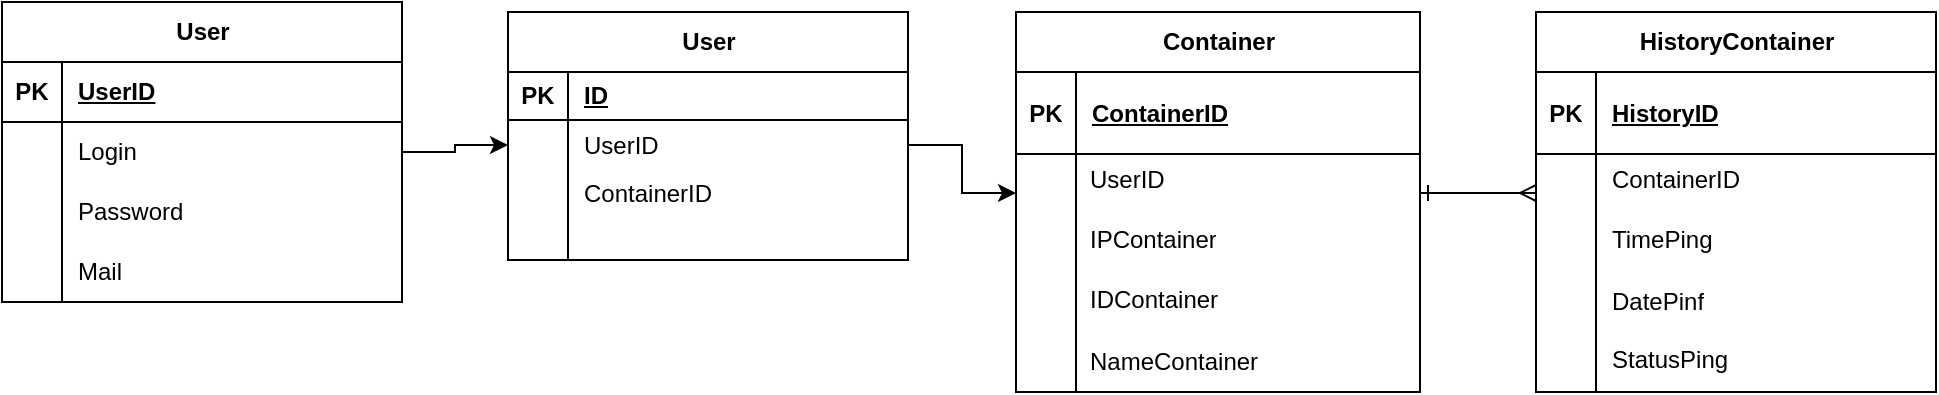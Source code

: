 <mxfile version="26.0.11">
  <diagram name="Страница — 1" id="xcd6TNOF-dEfSjQ2W45v">
    <mxGraphModel dx="1949" dy="761" grid="1" gridSize="13" guides="1" tooltips="1" connect="1" arrows="1" fold="1" page="1" pageScale="1" pageWidth="827" pageHeight="1169" math="0" shadow="0">
      <root>
        <mxCell id="0" />
        <mxCell id="1" parent="0" />
        <mxCell id="_4w8fBK6TrAh7xcXZxRu-2" value="User" style="shape=table;startSize=30;container=1;collapsible=1;childLayout=tableLayout;fixedRows=1;rowLines=0;fontStyle=1;align=center;resizeLast=1;html=1;" parent="1" vertex="1">
          <mxGeometry x="-39" y="100" width="200" height="150" as="geometry" />
        </mxCell>
        <mxCell id="_4w8fBK6TrAh7xcXZxRu-3" value="" style="shape=tableRow;horizontal=0;startSize=0;swimlaneHead=0;swimlaneBody=0;fillColor=none;collapsible=0;dropTarget=0;points=[[0,0.5],[1,0.5]];portConstraint=eastwest;top=0;left=0;right=0;bottom=1;" parent="_4w8fBK6TrAh7xcXZxRu-2" vertex="1">
          <mxGeometry y="30" width="200" height="30" as="geometry" />
        </mxCell>
        <mxCell id="_4w8fBK6TrAh7xcXZxRu-4" value="PK" style="shape=partialRectangle;connectable=0;fillColor=none;top=0;left=0;bottom=0;right=0;fontStyle=1;overflow=hidden;whiteSpace=wrap;html=1;" parent="_4w8fBK6TrAh7xcXZxRu-3" vertex="1">
          <mxGeometry width="30" height="30" as="geometry">
            <mxRectangle width="30" height="30" as="alternateBounds" />
          </mxGeometry>
        </mxCell>
        <mxCell id="_4w8fBK6TrAh7xcXZxRu-5" value="UserID" style="shape=partialRectangle;connectable=0;fillColor=none;top=0;left=0;bottom=0;right=0;align=left;spacingLeft=6;fontStyle=5;overflow=hidden;whiteSpace=wrap;html=1;" parent="_4w8fBK6TrAh7xcXZxRu-3" vertex="1">
          <mxGeometry x="30" width="170" height="30" as="geometry">
            <mxRectangle width="170" height="30" as="alternateBounds" />
          </mxGeometry>
        </mxCell>
        <mxCell id="_4w8fBK6TrAh7xcXZxRu-6" value="" style="shape=tableRow;horizontal=0;startSize=0;swimlaneHead=0;swimlaneBody=0;fillColor=none;collapsible=0;dropTarget=0;points=[[0,0.5],[1,0.5]];portConstraint=eastwest;top=0;left=0;right=0;bottom=0;" parent="_4w8fBK6TrAh7xcXZxRu-2" vertex="1">
          <mxGeometry y="60" width="200" height="30" as="geometry" />
        </mxCell>
        <mxCell id="_4w8fBK6TrAh7xcXZxRu-7" value="" style="shape=partialRectangle;connectable=0;fillColor=none;top=0;left=0;bottom=0;right=0;editable=1;overflow=hidden;whiteSpace=wrap;html=1;" parent="_4w8fBK6TrAh7xcXZxRu-6" vertex="1">
          <mxGeometry width="30" height="30" as="geometry">
            <mxRectangle width="30" height="30" as="alternateBounds" />
          </mxGeometry>
        </mxCell>
        <mxCell id="_4w8fBK6TrAh7xcXZxRu-8" value="Login" style="shape=partialRectangle;connectable=0;fillColor=none;top=0;left=0;bottom=0;right=0;align=left;spacingLeft=6;overflow=hidden;whiteSpace=wrap;html=1;" parent="_4w8fBK6TrAh7xcXZxRu-6" vertex="1">
          <mxGeometry x="30" width="170" height="30" as="geometry">
            <mxRectangle width="170" height="30" as="alternateBounds" />
          </mxGeometry>
        </mxCell>
        <mxCell id="_4w8fBK6TrAh7xcXZxRu-9" value="" style="shape=tableRow;horizontal=0;startSize=0;swimlaneHead=0;swimlaneBody=0;fillColor=none;collapsible=0;dropTarget=0;points=[[0,0.5],[1,0.5]];portConstraint=eastwest;top=0;left=0;right=0;bottom=0;" parent="_4w8fBK6TrAh7xcXZxRu-2" vertex="1">
          <mxGeometry y="90" width="200" height="30" as="geometry" />
        </mxCell>
        <mxCell id="_4w8fBK6TrAh7xcXZxRu-10" value="" style="shape=partialRectangle;connectable=0;fillColor=none;top=0;left=0;bottom=0;right=0;editable=1;overflow=hidden;whiteSpace=wrap;html=1;" parent="_4w8fBK6TrAh7xcXZxRu-9" vertex="1">
          <mxGeometry width="30" height="30" as="geometry">
            <mxRectangle width="30" height="30" as="alternateBounds" />
          </mxGeometry>
        </mxCell>
        <mxCell id="_4w8fBK6TrAh7xcXZxRu-11" value="Password" style="shape=partialRectangle;connectable=0;fillColor=none;top=0;left=0;bottom=0;right=0;align=left;spacingLeft=6;overflow=hidden;whiteSpace=wrap;html=1;" parent="_4w8fBK6TrAh7xcXZxRu-9" vertex="1">
          <mxGeometry x="30" width="170" height="30" as="geometry">
            <mxRectangle width="170" height="30" as="alternateBounds" />
          </mxGeometry>
        </mxCell>
        <mxCell id="_4w8fBK6TrAh7xcXZxRu-12" value="" style="shape=tableRow;horizontal=0;startSize=0;swimlaneHead=0;swimlaneBody=0;fillColor=none;collapsible=0;dropTarget=0;points=[[0,0.5],[1,0.5]];portConstraint=eastwest;top=0;left=0;right=0;bottom=0;" parent="_4w8fBK6TrAh7xcXZxRu-2" vertex="1">
          <mxGeometry y="120" width="200" height="30" as="geometry" />
        </mxCell>
        <mxCell id="_4w8fBK6TrAh7xcXZxRu-13" value="" style="shape=partialRectangle;connectable=0;fillColor=none;top=0;left=0;bottom=0;right=0;editable=1;overflow=hidden;whiteSpace=wrap;html=1;" parent="_4w8fBK6TrAh7xcXZxRu-12" vertex="1">
          <mxGeometry width="30" height="30" as="geometry">
            <mxRectangle width="30" height="30" as="alternateBounds" />
          </mxGeometry>
        </mxCell>
        <mxCell id="_4w8fBK6TrAh7xcXZxRu-14" value="Mail" style="shape=partialRectangle;connectable=0;fillColor=none;top=0;left=0;bottom=0;right=0;align=left;spacingLeft=6;overflow=hidden;whiteSpace=wrap;html=1;" parent="_4w8fBK6TrAh7xcXZxRu-12" vertex="1">
          <mxGeometry x="30" width="170" height="30" as="geometry">
            <mxRectangle width="170" height="30" as="alternateBounds" />
          </mxGeometry>
        </mxCell>
        <mxCell id="_4w8fBK6TrAh7xcXZxRu-15" value="Container" style="shape=table;startSize=30;container=1;collapsible=1;childLayout=tableLayout;fixedRows=0;rowLines=0;fontStyle=1;align=center;resizeLast=1;html=1;columnLines=1;resizeLastRow=0;" parent="1" vertex="1">
          <mxGeometry x="468" y="105" width="202" height="190" as="geometry" />
        </mxCell>
        <mxCell id="_4w8fBK6TrAh7xcXZxRu-16" value="" style="shape=tableRow;horizontal=0;startSize=0;swimlaneHead=0;swimlaneBody=0;fillColor=none;collapsible=0;dropTarget=0;points=[[0,0.5],[1,0.5]];portConstraint=eastwest;top=0;left=0;right=0;bottom=1;" parent="_4w8fBK6TrAh7xcXZxRu-15" vertex="1">
          <mxGeometry y="30" width="202" height="41" as="geometry" />
        </mxCell>
        <mxCell id="_4w8fBK6TrAh7xcXZxRu-17" value="PK" style="shape=partialRectangle;connectable=0;fillColor=none;top=0;left=0;bottom=0;right=0;fontStyle=1;overflow=hidden;whiteSpace=wrap;html=1;" parent="_4w8fBK6TrAh7xcXZxRu-16" vertex="1">
          <mxGeometry width="30" height="41" as="geometry">
            <mxRectangle width="30" height="41" as="alternateBounds" />
          </mxGeometry>
        </mxCell>
        <mxCell id="_4w8fBK6TrAh7xcXZxRu-18" value="ContainerID" style="shape=partialRectangle;connectable=0;fillColor=none;top=0;left=0;bottom=0;right=0;align=left;spacingLeft=6;fontStyle=5;overflow=hidden;whiteSpace=wrap;html=1;" parent="_4w8fBK6TrAh7xcXZxRu-16" vertex="1">
          <mxGeometry x="30" width="172" height="41" as="geometry">
            <mxRectangle width="172" height="41" as="alternateBounds" />
          </mxGeometry>
        </mxCell>
        <mxCell id="_4w8fBK6TrAh7xcXZxRu-19" value="" style="shape=tableRow;horizontal=0;startSize=0;swimlaneHead=0;swimlaneBody=0;fillColor=none;collapsible=0;dropTarget=0;points=[[0,0.5],[1,0.5]];portConstraint=eastwest;top=0;left=0;right=0;bottom=0;" parent="_4w8fBK6TrAh7xcXZxRu-15" vertex="1">
          <mxGeometry y="71" width="202" height="39" as="geometry" />
        </mxCell>
        <mxCell id="_4w8fBK6TrAh7xcXZxRu-20" value="" style="shape=partialRectangle;connectable=0;fillColor=none;top=0;left=0;bottom=0;right=0;editable=1;overflow=hidden;whiteSpace=wrap;html=1;" parent="_4w8fBK6TrAh7xcXZxRu-19" vertex="1">
          <mxGeometry width="30" height="39" as="geometry">
            <mxRectangle width="30" height="39" as="alternateBounds" />
          </mxGeometry>
        </mxCell>
        <mxCell id="_4w8fBK6TrAh7xcXZxRu-21" value="" style="shape=partialRectangle;connectable=0;fillColor=none;top=0;left=0;bottom=0;right=0;align=left;spacingLeft=6;overflow=hidden;whiteSpace=wrap;html=1;" parent="_4w8fBK6TrAh7xcXZxRu-19" vertex="1">
          <mxGeometry x="30" width="172" height="39" as="geometry">
            <mxRectangle width="172" height="39" as="alternateBounds" />
          </mxGeometry>
        </mxCell>
        <mxCell id="_4w8fBK6TrAh7xcXZxRu-22" value="" style="shape=tableRow;horizontal=0;startSize=0;swimlaneHead=0;swimlaneBody=0;fillColor=none;collapsible=0;dropTarget=0;points=[[0,0.5],[1,0.5]];portConstraint=eastwest;top=0;left=0;right=0;bottom=0;" parent="_4w8fBK6TrAh7xcXZxRu-15" vertex="1">
          <mxGeometry y="110" width="202" height="41" as="geometry" />
        </mxCell>
        <mxCell id="_4w8fBK6TrAh7xcXZxRu-23" value="" style="shape=partialRectangle;connectable=0;fillColor=none;top=0;left=0;bottom=0;right=0;editable=1;overflow=hidden;whiteSpace=wrap;html=1;" parent="_4w8fBK6TrAh7xcXZxRu-22" vertex="1">
          <mxGeometry width="30" height="41" as="geometry">
            <mxRectangle width="30" height="41" as="alternateBounds" />
          </mxGeometry>
        </mxCell>
        <mxCell id="_4w8fBK6TrAh7xcXZxRu-24" value="" style="shape=partialRectangle;connectable=0;fillColor=none;top=0;left=0;bottom=0;right=0;align=left;spacingLeft=6;overflow=hidden;whiteSpace=wrap;html=1;" parent="_4w8fBK6TrAh7xcXZxRu-22" vertex="1">
          <mxGeometry x="30" width="172" height="41" as="geometry">
            <mxRectangle width="172" height="41" as="alternateBounds" />
          </mxGeometry>
        </mxCell>
        <mxCell id="_4w8fBK6TrAh7xcXZxRu-25" value="" style="shape=tableRow;horizontal=0;startSize=0;swimlaneHead=0;swimlaneBody=0;fillColor=none;collapsible=0;dropTarget=0;points=[[0,0.5],[1,0.5]];portConstraint=eastwest;top=0;left=0;right=0;bottom=0;" parent="_4w8fBK6TrAh7xcXZxRu-15" vertex="1">
          <mxGeometry y="151" width="202" height="39" as="geometry" />
        </mxCell>
        <mxCell id="_4w8fBK6TrAh7xcXZxRu-26" value="" style="shape=partialRectangle;connectable=0;fillColor=none;top=0;left=0;bottom=0;right=0;editable=1;overflow=hidden;whiteSpace=wrap;html=1;" parent="_4w8fBK6TrAh7xcXZxRu-25" vertex="1">
          <mxGeometry width="30" height="39" as="geometry">
            <mxRectangle width="30" height="39" as="alternateBounds" />
          </mxGeometry>
        </mxCell>
        <mxCell id="_4w8fBK6TrAh7xcXZxRu-27" value="" style="shape=partialRectangle;connectable=0;fillColor=none;top=0;left=0;bottom=0;right=0;align=left;spacingLeft=6;overflow=hidden;whiteSpace=wrap;html=1;" parent="_4w8fBK6TrAh7xcXZxRu-25" vertex="1">
          <mxGeometry x="30" width="172" height="39" as="geometry">
            <mxRectangle width="172" height="39" as="alternateBounds" />
          </mxGeometry>
        </mxCell>
        <mxCell id="_4w8fBK6TrAh7xcXZxRu-47" value="UserID" style="shape=partialRectangle;connectable=0;fillColor=none;top=0;left=0;bottom=0;right=0;align=left;spacingLeft=6;overflow=hidden;whiteSpace=wrap;html=1;" parent="1" vertex="1">
          <mxGeometry x="497" y="174" width="170" height="30" as="geometry">
            <mxRectangle width="170" height="30" as="alternateBounds" />
          </mxGeometry>
        </mxCell>
        <mxCell id="_4w8fBK6TrAh7xcXZxRu-48" value="IPContainer" style="shape=partialRectangle;connectable=0;fillColor=none;top=0;left=0;bottom=0;right=0;align=left;spacingLeft=6;overflow=hidden;whiteSpace=wrap;html=1;" parent="1" vertex="1">
          <mxGeometry x="497" y="204" width="170" height="30" as="geometry">
            <mxRectangle width="170" height="30" as="alternateBounds" />
          </mxGeometry>
        </mxCell>
        <mxCell id="_4w8fBK6TrAh7xcXZxRu-49" value="IDContainer" style="shape=partialRectangle;connectable=0;fillColor=none;top=0;left=0;bottom=0;right=0;align=left;spacingLeft=6;overflow=hidden;whiteSpace=wrap;html=1;" parent="1" vertex="1">
          <mxGeometry x="497" y="234" width="170" height="30" as="geometry">
            <mxRectangle width="170" height="30" as="alternateBounds" />
          </mxGeometry>
        </mxCell>
        <mxCell id="_4w8fBK6TrAh7xcXZxRu-50" value="NameContainer" style="shape=partialRectangle;connectable=0;fillColor=none;top=0;left=0;bottom=0;right=0;align=left;spacingLeft=6;overflow=hidden;whiteSpace=wrap;html=1;" parent="1" vertex="1">
          <mxGeometry x="497" y="265" width="170" height="30" as="geometry">
            <mxRectangle width="170" height="30" as="alternateBounds" />
          </mxGeometry>
        </mxCell>
        <mxCell id="_4w8fBK6TrAh7xcXZxRu-64" value="HistoryContainer" style="shape=table;startSize=30;container=1;collapsible=1;childLayout=tableLayout;fixedRows=0;rowLines=0;fontStyle=1;align=center;resizeLast=1;html=1;columnLines=1;resizeLastRow=0;" parent="1" vertex="1">
          <mxGeometry x="728" y="105" width="200" height="190" as="geometry" />
        </mxCell>
        <mxCell id="_4w8fBK6TrAh7xcXZxRu-65" value="" style="shape=tableRow;horizontal=0;startSize=0;swimlaneHead=0;swimlaneBody=0;fillColor=none;collapsible=0;dropTarget=0;points=[[0,0.5],[1,0.5]];portConstraint=eastwest;top=0;left=0;right=0;bottom=1;" parent="_4w8fBK6TrAh7xcXZxRu-64" vertex="1">
          <mxGeometry y="30" width="200" height="41" as="geometry" />
        </mxCell>
        <mxCell id="_4w8fBK6TrAh7xcXZxRu-66" value="PK" style="shape=partialRectangle;connectable=0;fillColor=none;top=0;left=0;bottom=0;right=0;fontStyle=1;overflow=hidden;whiteSpace=wrap;html=1;" parent="_4w8fBK6TrAh7xcXZxRu-65" vertex="1">
          <mxGeometry width="30" height="41" as="geometry">
            <mxRectangle width="30" height="41" as="alternateBounds" />
          </mxGeometry>
        </mxCell>
        <mxCell id="_4w8fBK6TrAh7xcXZxRu-67" value="HistoryID" style="shape=partialRectangle;connectable=0;fillColor=none;top=0;left=0;bottom=0;right=0;align=left;spacingLeft=6;fontStyle=5;overflow=hidden;whiteSpace=wrap;html=1;" parent="_4w8fBK6TrAh7xcXZxRu-65" vertex="1">
          <mxGeometry x="30" width="170" height="41" as="geometry">
            <mxRectangle width="170" height="41" as="alternateBounds" />
          </mxGeometry>
        </mxCell>
        <mxCell id="_4w8fBK6TrAh7xcXZxRu-68" value="" style="shape=tableRow;horizontal=0;startSize=0;swimlaneHead=0;swimlaneBody=0;fillColor=none;collapsible=0;dropTarget=0;points=[[0,0.5],[1,0.5]];portConstraint=eastwest;top=0;left=0;right=0;bottom=0;" parent="_4w8fBK6TrAh7xcXZxRu-64" vertex="1">
          <mxGeometry y="71" width="200" height="39" as="geometry" />
        </mxCell>
        <mxCell id="_4w8fBK6TrAh7xcXZxRu-69" value="" style="shape=partialRectangle;connectable=0;fillColor=none;top=0;left=0;bottom=0;right=0;editable=1;overflow=hidden;whiteSpace=wrap;html=1;" parent="_4w8fBK6TrAh7xcXZxRu-68" vertex="1">
          <mxGeometry width="30" height="39" as="geometry">
            <mxRectangle width="30" height="39" as="alternateBounds" />
          </mxGeometry>
        </mxCell>
        <mxCell id="_4w8fBK6TrAh7xcXZxRu-70" value="" style="shape=partialRectangle;connectable=0;fillColor=none;top=0;left=0;bottom=0;right=0;align=left;spacingLeft=6;overflow=hidden;whiteSpace=wrap;html=1;" parent="_4w8fBK6TrAh7xcXZxRu-68" vertex="1">
          <mxGeometry x="30" width="170" height="39" as="geometry">
            <mxRectangle width="170" height="39" as="alternateBounds" />
          </mxGeometry>
        </mxCell>
        <mxCell id="_4w8fBK6TrAh7xcXZxRu-71" value="" style="shape=tableRow;horizontal=0;startSize=0;swimlaneHead=0;swimlaneBody=0;fillColor=none;collapsible=0;dropTarget=0;points=[[0,0.5],[1,0.5]];portConstraint=eastwest;top=0;left=0;right=0;bottom=0;" parent="_4w8fBK6TrAh7xcXZxRu-64" vertex="1">
          <mxGeometry y="110" width="200" height="41" as="geometry" />
        </mxCell>
        <mxCell id="_4w8fBK6TrAh7xcXZxRu-72" value="" style="shape=partialRectangle;connectable=0;fillColor=none;top=0;left=0;bottom=0;right=0;editable=1;overflow=hidden;whiteSpace=wrap;html=1;" parent="_4w8fBK6TrAh7xcXZxRu-71" vertex="1">
          <mxGeometry width="30" height="41" as="geometry">
            <mxRectangle width="30" height="41" as="alternateBounds" />
          </mxGeometry>
        </mxCell>
        <mxCell id="_4w8fBK6TrAh7xcXZxRu-73" value="" style="shape=partialRectangle;connectable=0;fillColor=none;top=0;left=0;bottom=0;right=0;align=left;spacingLeft=6;overflow=hidden;whiteSpace=wrap;html=1;" parent="_4w8fBK6TrAh7xcXZxRu-71" vertex="1">
          <mxGeometry x="30" width="170" height="41" as="geometry">
            <mxRectangle width="170" height="41" as="alternateBounds" />
          </mxGeometry>
        </mxCell>
        <mxCell id="_4w8fBK6TrAh7xcXZxRu-74" value="" style="shape=tableRow;horizontal=0;startSize=0;swimlaneHead=0;swimlaneBody=0;fillColor=none;collapsible=0;dropTarget=0;points=[[0,0.5],[1,0.5]];portConstraint=eastwest;top=0;left=0;right=0;bottom=0;" parent="_4w8fBK6TrAh7xcXZxRu-64" vertex="1">
          <mxGeometry y="151" width="200" height="39" as="geometry" />
        </mxCell>
        <mxCell id="_4w8fBK6TrAh7xcXZxRu-75" value="" style="shape=partialRectangle;connectable=0;fillColor=none;top=0;left=0;bottom=0;right=0;editable=1;overflow=hidden;whiteSpace=wrap;html=1;" parent="_4w8fBK6TrAh7xcXZxRu-74" vertex="1">
          <mxGeometry width="30" height="39" as="geometry">
            <mxRectangle width="30" height="39" as="alternateBounds" />
          </mxGeometry>
        </mxCell>
        <mxCell id="_4w8fBK6TrAh7xcXZxRu-76" value="" style="shape=partialRectangle;connectable=0;fillColor=none;top=0;left=0;bottom=0;right=0;align=left;spacingLeft=6;overflow=hidden;whiteSpace=wrap;html=1;" parent="_4w8fBK6TrAh7xcXZxRu-74" vertex="1">
          <mxGeometry x="30" width="170" height="39" as="geometry">
            <mxRectangle width="170" height="39" as="alternateBounds" />
          </mxGeometry>
        </mxCell>
        <mxCell id="_4w8fBK6TrAh7xcXZxRu-77" value="ContainerID" style="shape=partialRectangle;connectable=0;fillColor=none;top=0;left=0;bottom=0;right=0;align=left;spacingLeft=6;overflow=hidden;whiteSpace=wrap;html=1;" parent="1" vertex="1">
          <mxGeometry x="758" y="174" width="170" height="30" as="geometry">
            <mxRectangle width="170" height="30" as="alternateBounds" />
          </mxGeometry>
        </mxCell>
        <mxCell id="_4w8fBK6TrAh7xcXZxRu-78" value="TimePing" style="shape=partialRectangle;connectable=0;fillColor=none;top=0;left=0;bottom=0;right=0;align=left;spacingLeft=6;overflow=hidden;whiteSpace=wrap;html=1;" parent="1" vertex="1">
          <mxGeometry x="758" y="204" width="170" height="30" as="geometry">
            <mxRectangle width="170" height="30" as="alternateBounds" />
          </mxGeometry>
        </mxCell>
        <mxCell id="_4w8fBK6TrAh7xcXZxRu-79" value="DatePinf" style="shape=partialRectangle;connectable=0;fillColor=none;top=0;left=0;bottom=0;right=0;align=left;spacingLeft=6;overflow=hidden;whiteSpace=wrap;html=1;" parent="1" vertex="1">
          <mxGeometry x="758" y="235" width="170" height="30" as="geometry">
            <mxRectangle width="170" height="30" as="alternateBounds" />
          </mxGeometry>
        </mxCell>
        <mxCell id="_4w8fBK6TrAh7xcXZxRu-80" value="StatusPing" style="shape=partialRectangle;connectable=0;fillColor=none;top=0;left=0;bottom=0;right=0;align=left;spacingLeft=6;overflow=hidden;whiteSpace=wrap;html=1;" parent="1" vertex="1">
          <mxGeometry x="758" y="264" width="170" height="30" as="geometry">
            <mxRectangle width="170" height="30" as="alternateBounds" />
          </mxGeometry>
        </mxCell>
        <mxCell id="_4w8fBK6TrAh7xcXZxRu-86" value="" style="endArrow=ERone;html=1;rounded=0;exitX=0;exitY=0.5;exitDx=0;exitDy=0;startArrow=ERmany;startFill=0;endFill=0;entryX=1;entryY=0.5;entryDx=0;entryDy=0;" parent="1" source="_4w8fBK6TrAh7xcXZxRu-68" edge="1" target="_4w8fBK6TrAh7xcXZxRu-19">
          <mxGeometry width="50" height="50" relative="1" as="geometry">
            <mxPoint x="660" y="270" as="sourcePoint" />
            <mxPoint x="682" y="209" as="targetPoint" />
          </mxGeometry>
        </mxCell>
        <mxCell id="59ycZHk8ZUb30ssEKwT5-1" value="User" style="shape=table;startSize=30;container=1;collapsible=1;childLayout=tableLayout;fixedRows=0;rowLines=0;fontStyle=1;align=center;resizeLast=1;html=1;" vertex="1" parent="1">
          <mxGeometry x="214" y="105" width="200" height="124" as="geometry" />
        </mxCell>
        <mxCell id="59ycZHk8ZUb30ssEKwT5-2" value="" style="shape=tableRow;horizontal=0;startSize=0;swimlaneHead=0;swimlaneBody=0;fillColor=none;collapsible=0;dropTarget=0;points=[[0,0.5],[1,0.5]];portConstraint=eastwest;top=0;left=0;right=0;bottom=1;" vertex="1" parent="59ycZHk8ZUb30ssEKwT5-1">
          <mxGeometry y="30" width="200" height="24" as="geometry" />
        </mxCell>
        <mxCell id="59ycZHk8ZUb30ssEKwT5-3" value="PK" style="shape=partialRectangle;connectable=0;fillColor=none;top=0;left=0;bottom=0;right=0;fontStyle=1;overflow=hidden;whiteSpace=wrap;html=1;" vertex="1" parent="59ycZHk8ZUb30ssEKwT5-2">
          <mxGeometry width="30" height="24" as="geometry">
            <mxRectangle width="30" height="24" as="alternateBounds" />
          </mxGeometry>
        </mxCell>
        <mxCell id="59ycZHk8ZUb30ssEKwT5-4" value="ID" style="shape=partialRectangle;connectable=0;fillColor=none;top=0;left=0;bottom=0;right=0;align=left;spacingLeft=6;fontStyle=5;overflow=hidden;whiteSpace=wrap;html=1;" vertex="1" parent="59ycZHk8ZUb30ssEKwT5-2">
          <mxGeometry x="30" width="170" height="24" as="geometry">
            <mxRectangle width="170" height="24" as="alternateBounds" />
          </mxGeometry>
        </mxCell>
        <mxCell id="59ycZHk8ZUb30ssEKwT5-5" value="" style="shape=tableRow;horizontal=0;startSize=0;swimlaneHead=0;swimlaneBody=0;fillColor=none;collapsible=0;dropTarget=0;points=[[0,0.5],[1,0.5]];portConstraint=eastwest;top=0;left=0;right=0;bottom=0;" vertex="1" parent="59ycZHk8ZUb30ssEKwT5-1">
          <mxGeometry y="54" width="200" height="25" as="geometry" />
        </mxCell>
        <mxCell id="59ycZHk8ZUb30ssEKwT5-6" value="" style="shape=partialRectangle;connectable=0;fillColor=none;top=0;left=0;bottom=0;right=0;editable=1;overflow=hidden;whiteSpace=wrap;html=1;" vertex="1" parent="59ycZHk8ZUb30ssEKwT5-5">
          <mxGeometry width="30" height="25" as="geometry">
            <mxRectangle width="30" height="25" as="alternateBounds" />
          </mxGeometry>
        </mxCell>
        <mxCell id="59ycZHk8ZUb30ssEKwT5-7" value="UserID" style="shape=partialRectangle;connectable=0;fillColor=none;top=0;left=0;bottom=0;right=0;align=left;spacingLeft=6;overflow=hidden;whiteSpace=wrap;html=1;" vertex="1" parent="59ycZHk8ZUb30ssEKwT5-5">
          <mxGeometry x="30" width="170" height="25" as="geometry">
            <mxRectangle width="170" height="25" as="alternateBounds" />
          </mxGeometry>
        </mxCell>
        <mxCell id="59ycZHk8ZUb30ssEKwT5-8" value="" style="shape=tableRow;horizontal=0;startSize=0;swimlaneHead=0;swimlaneBody=0;fillColor=none;collapsible=0;dropTarget=0;points=[[0,0.5],[1,0.5]];portConstraint=eastwest;top=0;left=0;right=0;bottom=0;" vertex="1" parent="59ycZHk8ZUb30ssEKwT5-1">
          <mxGeometry y="79" width="200" height="24" as="geometry" />
        </mxCell>
        <mxCell id="59ycZHk8ZUb30ssEKwT5-9" value="" style="shape=partialRectangle;connectable=0;fillColor=none;top=0;left=0;bottom=0;right=0;editable=1;overflow=hidden;whiteSpace=wrap;html=1;" vertex="1" parent="59ycZHk8ZUb30ssEKwT5-8">
          <mxGeometry width="30" height="24" as="geometry">
            <mxRectangle width="30" height="24" as="alternateBounds" />
          </mxGeometry>
        </mxCell>
        <mxCell id="59ycZHk8ZUb30ssEKwT5-10" value="ContainerID" style="shape=partialRectangle;connectable=0;fillColor=none;top=0;left=0;bottom=0;right=0;align=left;spacingLeft=6;overflow=hidden;whiteSpace=wrap;html=1;" vertex="1" parent="59ycZHk8ZUb30ssEKwT5-8">
          <mxGeometry x="30" width="170" height="24" as="geometry">
            <mxRectangle width="170" height="24" as="alternateBounds" />
          </mxGeometry>
        </mxCell>
        <mxCell id="59ycZHk8ZUb30ssEKwT5-11" value="" style="shape=tableRow;horizontal=0;startSize=0;swimlaneHead=0;swimlaneBody=0;fillColor=none;collapsible=0;dropTarget=0;points=[[0,0.5],[1,0.5]];portConstraint=eastwest;top=0;left=0;right=0;bottom=0;" vertex="1" parent="59ycZHk8ZUb30ssEKwT5-1">
          <mxGeometry y="103" width="200" height="21" as="geometry" />
        </mxCell>
        <mxCell id="59ycZHk8ZUb30ssEKwT5-12" value="" style="shape=partialRectangle;connectable=0;fillColor=none;top=0;left=0;bottom=0;right=0;editable=1;overflow=hidden;whiteSpace=wrap;html=1;" vertex="1" parent="59ycZHk8ZUb30ssEKwT5-11">
          <mxGeometry width="30" height="21" as="geometry">
            <mxRectangle width="30" height="21" as="alternateBounds" />
          </mxGeometry>
        </mxCell>
        <mxCell id="59ycZHk8ZUb30ssEKwT5-13" value="" style="shape=partialRectangle;connectable=0;fillColor=none;top=0;left=0;bottom=0;right=0;align=left;spacingLeft=6;overflow=hidden;whiteSpace=wrap;html=1;" vertex="1" parent="59ycZHk8ZUb30ssEKwT5-11">
          <mxGeometry x="30" width="170" height="21" as="geometry">
            <mxRectangle width="170" height="21" as="alternateBounds" />
          </mxGeometry>
        </mxCell>
        <mxCell id="59ycZHk8ZUb30ssEKwT5-17" style="edgeStyle=orthogonalEdgeStyle;rounded=0;orthogonalLoop=1;jettySize=auto;html=1;exitX=1;exitY=0.5;exitDx=0;exitDy=0;entryX=0;entryY=0.5;entryDx=0;entryDy=0;" edge="1" parent="1" source="59ycZHk8ZUb30ssEKwT5-5" target="_4w8fBK6TrAh7xcXZxRu-19">
          <mxGeometry relative="1" as="geometry" />
        </mxCell>
        <mxCell id="59ycZHk8ZUb30ssEKwT5-18" style="edgeStyle=orthogonalEdgeStyle;rounded=0;orthogonalLoop=1;jettySize=auto;html=1;exitX=1;exitY=0.5;exitDx=0;exitDy=0;entryX=0;entryY=0.5;entryDx=0;entryDy=0;" edge="1" parent="1" source="_4w8fBK6TrAh7xcXZxRu-6" target="59ycZHk8ZUb30ssEKwT5-5">
          <mxGeometry relative="1" as="geometry" />
        </mxCell>
      </root>
    </mxGraphModel>
  </diagram>
</mxfile>
